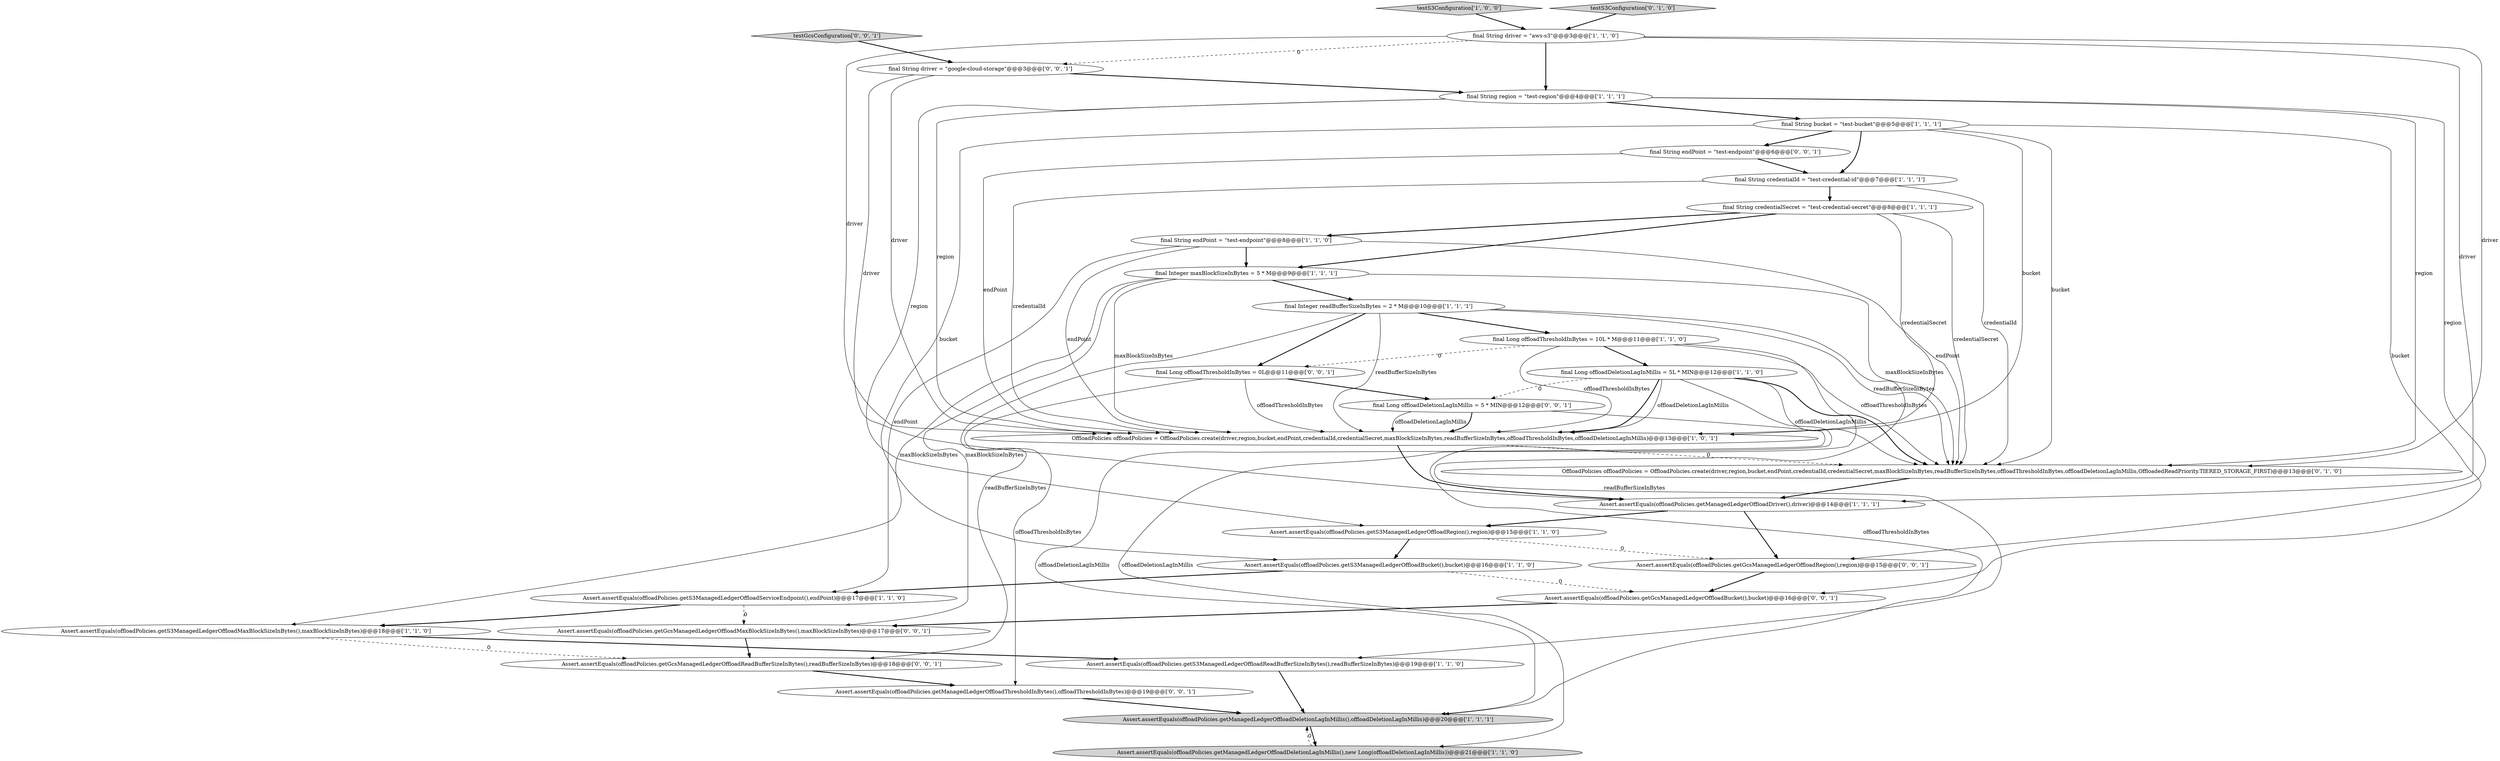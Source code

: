 digraph {
0 [style = filled, label = "Assert.assertEquals(offloadPolicies.getManagedLedgerOffloadDeletionLagInMillis(),offloadDeletionLagInMillis)@@@20@@@['1', '1', '1']", fillcolor = lightgray, shape = ellipse image = "AAA0AAABBB1BBB"];
23 [style = filled, label = "final String endPoint = \"test-endpoint\"@@@6@@@['0', '0', '1']", fillcolor = white, shape = ellipse image = "AAA0AAABBB3BBB"];
4 [style = filled, label = "testS3Configuration['1', '0', '0']", fillcolor = lightgray, shape = diamond image = "AAA0AAABBB1BBB"];
21 [style = filled, label = "testS3Configuration['0', '1', '0']", fillcolor = lightgray, shape = diamond image = "AAA0AAABBB2BBB"];
14 [style = filled, label = "final String credentialSecret = \"test-credential-secret\"@@@8@@@['1', '1', '1']", fillcolor = white, shape = ellipse image = "AAA0AAABBB1BBB"];
15 [style = filled, label = "Assert.assertEquals(offloadPolicies.getS3ManagedLedgerOffloadReadBufferSizeInBytes(),readBufferSizeInBytes)@@@19@@@['1', '1', '0']", fillcolor = white, shape = ellipse image = "AAA0AAABBB1BBB"];
9 [style = filled, label = "Assert.assertEquals(offloadPolicies.getManagedLedgerOffloadDeletionLagInMillis(),new Long(offloadDeletionLagInMillis))@@@21@@@['1', '1', '0']", fillcolor = lightgray, shape = ellipse image = "AAA0AAABBB1BBB"];
7 [style = filled, label = "Assert.assertEquals(offloadPolicies.getS3ManagedLedgerOffloadBucket(),bucket)@@@16@@@['1', '1', '0']", fillcolor = white, shape = ellipse image = "AAA0AAABBB1BBB"];
22 [style = filled, label = "testGcsConfiguration['0', '0', '1']", fillcolor = lightgray, shape = diamond image = "AAA0AAABBB3BBB"];
31 [style = filled, label = "final Long offloadDeletionLagInMillis = 5 * MIN@@@12@@@['0', '0', '1']", fillcolor = white, shape = ellipse image = "AAA0AAABBB3BBB"];
6 [style = filled, label = "Assert.assertEquals(offloadPolicies.getManagedLedgerOffloadDriver(),driver)@@@14@@@['1', '1', '1']", fillcolor = white, shape = ellipse image = "AAA0AAABBB1BBB"];
11 [style = filled, label = "Assert.assertEquals(offloadPolicies.getS3ManagedLedgerOffloadRegion(),region)@@@15@@@['1', '1', '0']", fillcolor = white, shape = ellipse image = "AAA0AAABBB1BBB"];
16 [style = filled, label = "final Integer maxBlockSizeInBytes = 5 * M@@@9@@@['1', '1', '1']", fillcolor = white, shape = ellipse image = "AAA0AAABBB1BBB"];
8 [style = filled, label = "Assert.assertEquals(offloadPolicies.getS3ManagedLedgerOffloadServiceEndpoint(),endPoint)@@@17@@@['1', '1', '0']", fillcolor = white, shape = ellipse image = "AAA0AAABBB1BBB"];
18 [style = filled, label = "final String credentialId = \"test-credential-id\"@@@7@@@['1', '1', '1']", fillcolor = white, shape = ellipse image = "AAA0AAABBB1BBB"];
28 [style = filled, label = "Assert.assertEquals(offloadPolicies.getGcsManagedLedgerOffloadMaxBlockSizeInBytes(),maxBlockSizeInBytes)@@@17@@@['0', '0', '1']", fillcolor = white, shape = ellipse image = "AAA0AAABBB3BBB"];
2 [style = filled, label = "final Long offloadDeletionLagInMillis = 5L * MIN@@@12@@@['1', '1', '0']", fillcolor = white, shape = ellipse image = "AAA0AAABBB1BBB"];
20 [style = filled, label = "OffloadPolicies offloadPolicies = OffloadPolicies.create(driver,region,bucket,endPoint,credentialId,credentialSecret,maxBlockSizeInBytes,readBufferSizeInBytes,offloadThresholdInBytes,offloadDeletionLagInMillis,OffloadedReadPriority.TIERED_STORAGE_FIRST)@@@13@@@['0', '1', '0']", fillcolor = white, shape = ellipse image = "AAA1AAABBB2BBB"];
25 [style = filled, label = "Assert.assertEquals(offloadPolicies.getManagedLedgerOffloadThresholdInBytes(),offloadThresholdInBytes)@@@19@@@['0', '0', '1']", fillcolor = white, shape = ellipse image = "AAA0AAABBB3BBB"];
12 [style = filled, label = "Assert.assertEquals(offloadPolicies.getS3ManagedLedgerOffloadMaxBlockSizeInBytes(),maxBlockSizeInBytes)@@@18@@@['1', '1', '0']", fillcolor = white, shape = ellipse image = "AAA0AAABBB1BBB"];
27 [style = filled, label = "final String driver = \"google-cloud-storage\"@@@3@@@['0', '0', '1']", fillcolor = white, shape = ellipse image = "AAA0AAABBB3BBB"];
5 [style = filled, label = "final Long offloadThresholdInBytes = 10L * M@@@11@@@['1', '1', '0']", fillcolor = white, shape = ellipse image = "AAA0AAABBB1BBB"];
26 [style = filled, label = "Assert.assertEquals(offloadPolicies.getGcsManagedLedgerOffloadReadBufferSizeInBytes(),readBufferSizeInBytes)@@@18@@@['0', '0', '1']", fillcolor = white, shape = ellipse image = "AAA0AAABBB3BBB"];
17 [style = filled, label = "final Integer readBufferSizeInBytes = 2 * M@@@10@@@['1', '1', '1']", fillcolor = white, shape = ellipse image = "AAA0AAABBB1BBB"];
3 [style = filled, label = "OffloadPolicies offloadPolicies = OffloadPolicies.create(driver,region,bucket,endPoint,credentialId,credentialSecret,maxBlockSizeInBytes,readBufferSizeInBytes,offloadThresholdInBytes,offloadDeletionLagInMillis)@@@13@@@['1', '0', '1']", fillcolor = white, shape = ellipse image = "AAA0AAABBB1BBB"];
29 [style = filled, label = "Assert.assertEquals(offloadPolicies.getGcsManagedLedgerOffloadBucket(),bucket)@@@16@@@['0', '0', '1']", fillcolor = white, shape = ellipse image = "AAA0AAABBB3BBB"];
1 [style = filled, label = "final String region = \"test-region\"@@@4@@@['1', '1', '1']", fillcolor = white, shape = ellipse image = "AAA0AAABBB1BBB"];
10 [style = filled, label = "final String driver = \"aws-s3\"@@@3@@@['1', '1', '0']", fillcolor = white, shape = ellipse image = "AAA0AAABBB1BBB"];
30 [style = filled, label = "Assert.assertEquals(offloadPolicies.getGcsManagedLedgerOffloadRegion(),region)@@@15@@@['0', '0', '1']", fillcolor = white, shape = ellipse image = "AAA0AAABBB3BBB"];
24 [style = filled, label = "final Long offloadThresholdInBytes = 0L@@@11@@@['0', '0', '1']", fillcolor = white, shape = ellipse image = "AAA0AAABBB3BBB"];
19 [style = filled, label = "final String endPoint = \"test-endpoint\"@@@8@@@['1', '1', '0']", fillcolor = white, shape = ellipse image = "AAA0AAABBB1BBB"];
13 [style = filled, label = "final String bucket = \"test-bucket\"@@@5@@@['1', '1', '1']", fillcolor = white, shape = ellipse image = "AAA0AAABBB1BBB"];
5->2 [style = bold, label=""];
2->9 [style = solid, label="offloadDeletionLagInMillis"];
2->20 [style = solid, label="offloadDeletionLagInMillis"];
1->3 [style = solid, label="region"];
24->25 [style = solid, label="offloadThresholdInBytes"];
8->28 [style = dashed, label="0"];
12->26 [style = dashed, label="0"];
3->20 [style = dashed, label="0"];
7->29 [style = dashed, label="0"];
17->3 [style = solid, label="readBufferSizeInBytes"];
31->0 [style = solid, label="offloadDeletionLagInMillis"];
7->8 [style = bold, label=""];
13->7 [style = solid, label="bucket"];
5->24 [style = dashed, label="0"];
17->26 [style = solid, label="readBufferSizeInBytes"];
8->12 [style = bold, label=""];
20->6 [style = bold, label=""];
14->16 [style = bold, label=""];
5->20 [style = solid, label="offloadThresholdInBytes"];
5->0 [style = solid, label="offloadThresholdInBytes"];
16->3 [style = solid, label="maxBlockSizeInBytes"];
12->15 [style = bold, label=""];
13->23 [style = bold, label=""];
6->11 [style = bold, label=""];
23->3 [style = solid, label="endPoint"];
29->28 [style = bold, label=""];
28->26 [style = bold, label=""];
0->9 [style = bold, label=""];
22->27 [style = bold, label=""];
11->30 [style = dashed, label="0"];
19->3 [style = solid, label="endPoint"];
10->6 [style = solid, label="driver"];
14->19 [style = bold, label=""];
19->20 [style = solid, label="endPoint"];
10->3 [style = solid, label="driver"];
13->18 [style = bold, label=""];
21->10 [style = bold, label=""];
10->20 [style = solid, label="driver"];
11->7 [style = bold, label=""];
3->6 [style = bold, label=""];
2->3 [style = bold, label=""];
19->16 [style = bold, label=""];
19->8 [style = solid, label="endPoint"];
10->1 [style = bold, label=""];
26->25 [style = bold, label=""];
16->28 [style = solid, label="maxBlockSizeInBytes"];
2->31 [style = dashed, label="0"];
15->0 [style = bold, label=""];
2->3 [style = solid, label="offloadDeletionLagInMillis"];
27->1 [style = bold, label=""];
24->31 [style = bold, label=""];
13->20 [style = solid, label="bucket"];
17->24 [style = bold, label=""];
16->20 [style = solid, label="maxBlockSizeInBytes"];
2->20 [style = bold, label=""];
10->27 [style = dashed, label="0"];
17->20 [style = solid, label="readBufferSizeInBytes"];
17->15 [style = solid, label="readBufferSizeInBytes"];
27->6 [style = solid, label="driver"];
9->0 [style = dashed, label="0"];
23->18 [style = bold, label=""];
4->10 [style = bold, label=""];
6->30 [style = bold, label=""];
25->0 [style = bold, label=""];
13->3 [style = solid, label="bucket"];
18->3 [style = solid, label="credentialId"];
5->3 [style = solid, label="offloadThresholdInBytes"];
16->17 [style = bold, label=""];
1->20 [style = solid, label="region"];
18->20 [style = solid, label="credentialId"];
27->3 [style = solid, label="driver"];
1->30 [style = solid, label="region"];
13->29 [style = solid, label="bucket"];
18->14 [style = bold, label=""];
14->3 [style = solid, label="credentialSecret"];
31->3 [style = solid, label="offloadDeletionLagInMillis"];
17->5 [style = bold, label=""];
31->3 [style = bold, label=""];
1->11 [style = solid, label="region"];
14->20 [style = solid, label="credentialSecret"];
30->29 [style = bold, label=""];
1->13 [style = bold, label=""];
16->12 [style = solid, label="maxBlockSizeInBytes"];
24->3 [style = solid, label="offloadThresholdInBytes"];
}
